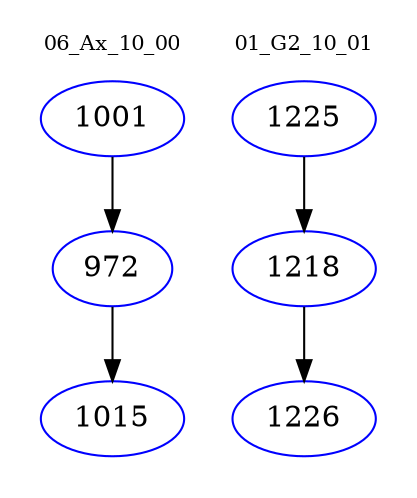 digraph{
subgraph cluster_0 {
color = white
label = "06_Ax_10_00";
fontsize=10;
T0_1001 [label="1001", color="blue"]
T0_1001 -> T0_972 [color="black"]
T0_972 [label="972", color="blue"]
T0_972 -> T0_1015 [color="black"]
T0_1015 [label="1015", color="blue"]
}
subgraph cluster_1 {
color = white
label = "01_G2_10_01";
fontsize=10;
T1_1225 [label="1225", color="blue"]
T1_1225 -> T1_1218 [color="black"]
T1_1218 [label="1218", color="blue"]
T1_1218 -> T1_1226 [color="black"]
T1_1226 [label="1226", color="blue"]
}
}

